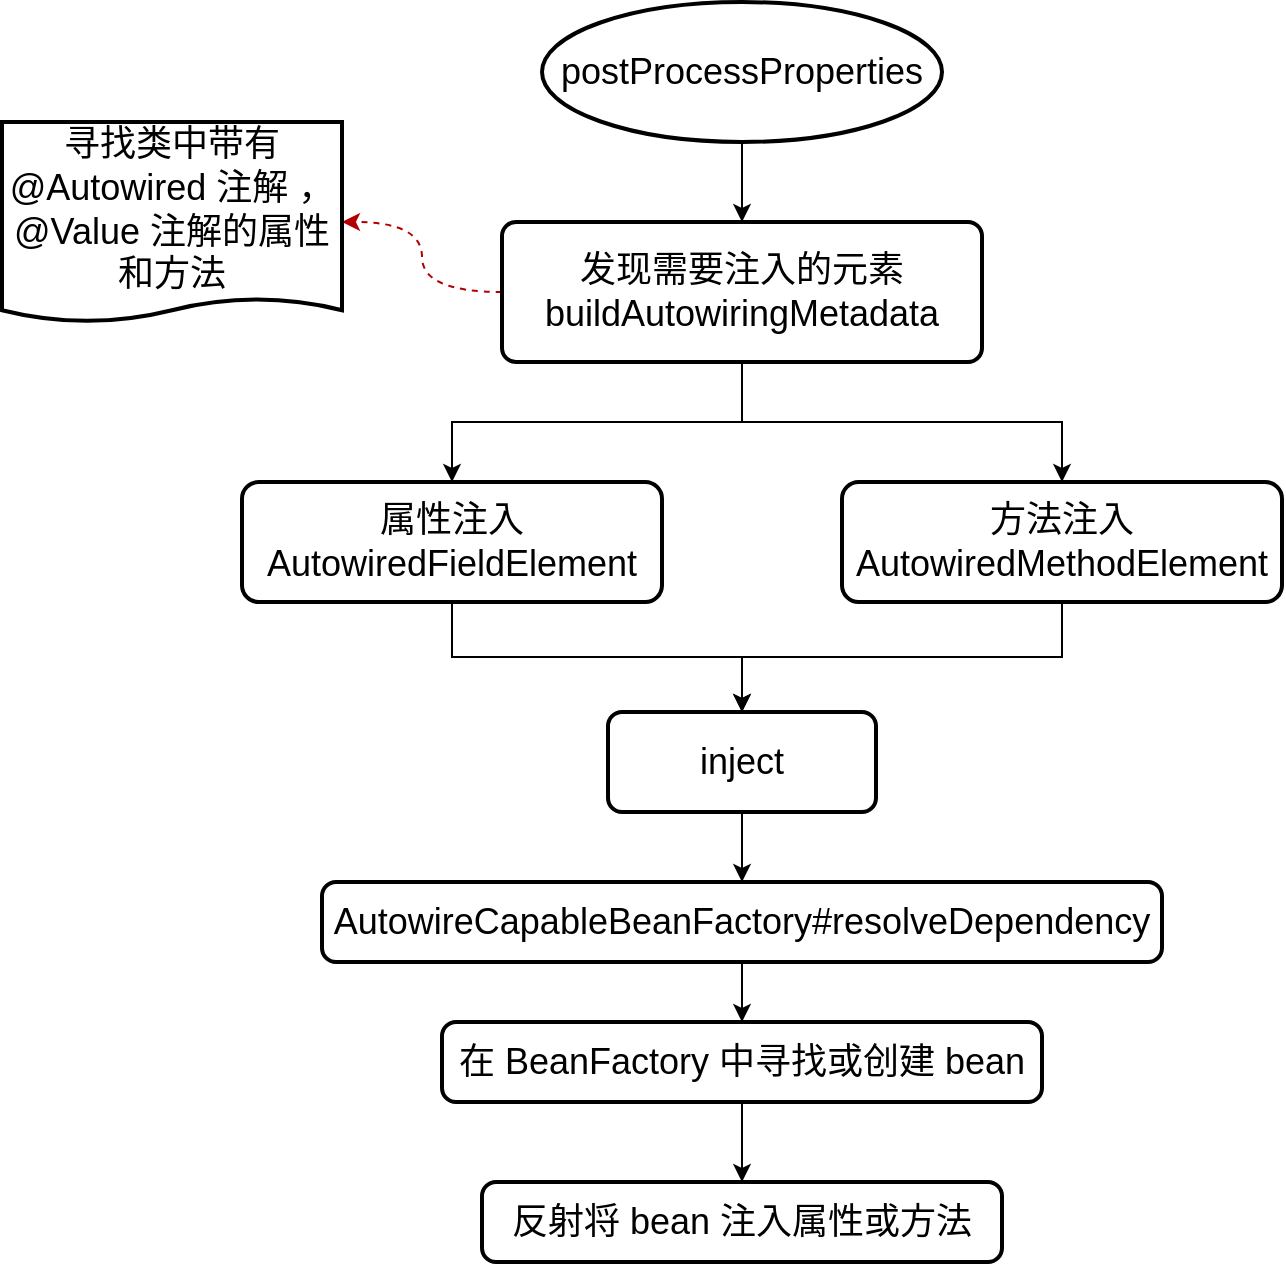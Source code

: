 <mxfile version="20.8.10" type="github">
  <diagram name="第 1 页" id="CiVtzrzxje9XEdqbf4pX">
    <mxGraphModel dx="1434" dy="796" grid="1" gridSize="10" guides="1" tooltips="1" connect="1" arrows="1" fold="1" page="1" pageScale="1" pageWidth="827" pageHeight="1169" math="0" shadow="0">
      <root>
        <mxCell id="0" />
        <mxCell id="1" parent="0" />
        <mxCell id="qZiGoOfZCkQ0MePnuBY7-22" style="edgeStyle=orthogonalEdgeStyle;curved=1;orthogonalLoop=1;jettySize=auto;html=1;fontSize=18;" edge="1" parent="1" source="qZiGoOfZCkQ0MePnuBY7-1" target="qZiGoOfZCkQ0MePnuBY7-2">
          <mxGeometry relative="1" as="geometry" />
        </mxCell>
        <mxCell id="qZiGoOfZCkQ0MePnuBY7-1" value="&lt;font style=&quot;font-size: 18px;&quot;&gt;postProcessProperties&lt;/font&gt;" style="strokeWidth=2;html=1;shape=mxgraph.flowchart.start_1;whiteSpace=wrap;" vertex="1" parent="1">
          <mxGeometry x="356" y="180" width="200" height="70" as="geometry" />
        </mxCell>
        <mxCell id="qZiGoOfZCkQ0MePnuBY7-6" value="" style="edgeStyle=orthogonalEdgeStyle;orthogonalLoop=1;jettySize=auto;html=1;fontSize=18;curved=1;dashed=1;fillColor=#e51400;strokeColor=#B20000;" edge="1" parent="1" source="qZiGoOfZCkQ0MePnuBY7-2" target="qZiGoOfZCkQ0MePnuBY7-5">
          <mxGeometry relative="1" as="geometry" />
        </mxCell>
        <mxCell id="qZiGoOfZCkQ0MePnuBY7-7" style="edgeStyle=orthogonalEdgeStyle;rounded=0;orthogonalLoop=1;jettySize=auto;html=1;fontSize=18;" edge="1" parent="1" source="qZiGoOfZCkQ0MePnuBY7-2" target="qZiGoOfZCkQ0MePnuBY7-3">
          <mxGeometry relative="1" as="geometry" />
        </mxCell>
        <mxCell id="qZiGoOfZCkQ0MePnuBY7-8" style="edgeStyle=orthogonalEdgeStyle;rounded=0;orthogonalLoop=1;jettySize=auto;html=1;fontSize=18;" edge="1" parent="1" source="qZiGoOfZCkQ0MePnuBY7-2" target="qZiGoOfZCkQ0MePnuBY7-4">
          <mxGeometry relative="1" as="geometry" />
        </mxCell>
        <mxCell id="qZiGoOfZCkQ0MePnuBY7-2" value="发现需要注入的元素&lt;br&gt;buildAutowiringMetadata" style="rounded=1;whiteSpace=wrap;html=1;absoluteArcSize=1;arcSize=14;strokeWidth=2;fontSize=18;" vertex="1" parent="1">
          <mxGeometry x="336" y="290" width="240" height="70" as="geometry" />
        </mxCell>
        <mxCell id="qZiGoOfZCkQ0MePnuBY7-11" style="edgeStyle=orthogonalEdgeStyle;rounded=0;orthogonalLoop=1;jettySize=auto;html=1;fontSize=18;" edge="1" parent="1" source="qZiGoOfZCkQ0MePnuBY7-3" target="qZiGoOfZCkQ0MePnuBY7-9">
          <mxGeometry relative="1" as="geometry" />
        </mxCell>
        <mxCell id="qZiGoOfZCkQ0MePnuBY7-3" value="属性注入&lt;br&gt;AutowiredFieldElement" style="whiteSpace=wrap;html=1;fontSize=18;rounded=1;arcSize=14;strokeWidth=2;" vertex="1" parent="1">
          <mxGeometry x="206" y="420" width="210" height="60" as="geometry" />
        </mxCell>
        <mxCell id="qZiGoOfZCkQ0MePnuBY7-12" style="edgeStyle=orthogonalEdgeStyle;rounded=0;orthogonalLoop=1;jettySize=auto;html=1;entryX=0.5;entryY=0;entryDx=0;entryDy=0;fontSize=18;" edge="1" parent="1" source="qZiGoOfZCkQ0MePnuBY7-4" target="qZiGoOfZCkQ0MePnuBY7-9">
          <mxGeometry relative="1" as="geometry" />
        </mxCell>
        <mxCell id="qZiGoOfZCkQ0MePnuBY7-4" value="方法注入&lt;br&gt;AutowiredMethodElement" style="whiteSpace=wrap;html=1;fontSize=18;rounded=1;arcSize=14;strokeWidth=2;" vertex="1" parent="1">
          <mxGeometry x="506" y="420" width="220" height="60" as="geometry" />
        </mxCell>
        <mxCell id="qZiGoOfZCkQ0MePnuBY7-5" value="寻找类中带有 @Autowired 注解 ，@Value 注解的属性和方法" style="shape=document;whiteSpace=wrap;html=1;boundedLbl=1;fontSize=18;rounded=1;arcSize=14;strokeWidth=2;size=0.118;" vertex="1" parent="1">
          <mxGeometry x="86" y="240" width="170" height="100" as="geometry" />
        </mxCell>
        <mxCell id="qZiGoOfZCkQ0MePnuBY7-23" style="edgeStyle=orthogonalEdgeStyle;curved=1;orthogonalLoop=1;jettySize=auto;html=1;fontSize=18;" edge="1" parent="1" source="qZiGoOfZCkQ0MePnuBY7-9" target="qZiGoOfZCkQ0MePnuBY7-15">
          <mxGeometry relative="1" as="geometry" />
        </mxCell>
        <mxCell id="qZiGoOfZCkQ0MePnuBY7-9" value="inject" style="rounded=1;whiteSpace=wrap;html=1;absoluteArcSize=1;arcSize=14;strokeWidth=2;fontSize=18;" vertex="1" parent="1">
          <mxGeometry x="389" y="535" width="134" height="50" as="geometry" />
        </mxCell>
        <mxCell id="qZiGoOfZCkQ0MePnuBY7-19" style="edgeStyle=orthogonalEdgeStyle;rounded=0;orthogonalLoop=1;jettySize=auto;html=1;entryX=0.5;entryY=0;entryDx=0;entryDy=0;fontSize=18;" edge="1" parent="1" source="qZiGoOfZCkQ0MePnuBY7-15" target="qZiGoOfZCkQ0MePnuBY7-18">
          <mxGeometry relative="1" as="geometry" />
        </mxCell>
        <mxCell id="qZiGoOfZCkQ0MePnuBY7-15" value="AutowireCapableBeanFactory#resolveDependency" style="rounded=1;whiteSpace=wrap;html=1;absoluteArcSize=1;arcSize=14;strokeWidth=2;fontSize=18;" vertex="1" parent="1">
          <mxGeometry x="246" y="620" width="420" height="40" as="geometry" />
        </mxCell>
        <mxCell id="qZiGoOfZCkQ0MePnuBY7-21" style="edgeStyle=orthogonalEdgeStyle;rounded=0;orthogonalLoop=1;jettySize=auto;html=1;fontSize=18;" edge="1" parent="1" source="qZiGoOfZCkQ0MePnuBY7-18" target="qZiGoOfZCkQ0MePnuBY7-20">
          <mxGeometry relative="1" as="geometry" />
        </mxCell>
        <mxCell id="qZiGoOfZCkQ0MePnuBY7-18" value="在 BeanFactory 中寻找或创建 bean" style="rounded=1;whiteSpace=wrap;html=1;absoluteArcSize=1;arcSize=14;strokeWidth=2;fontSize=18;" vertex="1" parent="1">
          <mxGeometry x="306" y="690" width="300" height="40" as="geometry" />
        </mxCell>
        <mxCell id="qZiGoOfZCkQ0MePnuBY7-20" value="反射将 bean 注入属性或方法" style="rounded=1;whiteSpace=wrap;html=1;absoluteArcSize=1;arcSize=14;strokeWidth=2;fontSize=18;" vertex="1" parent="1">
          <mxGeometry x="326" y="770" width="260" height="40" as="geometry" />
        </mxCell>
      </root>
    </mxGraphModel>
  </diagram>
</mxfile>

